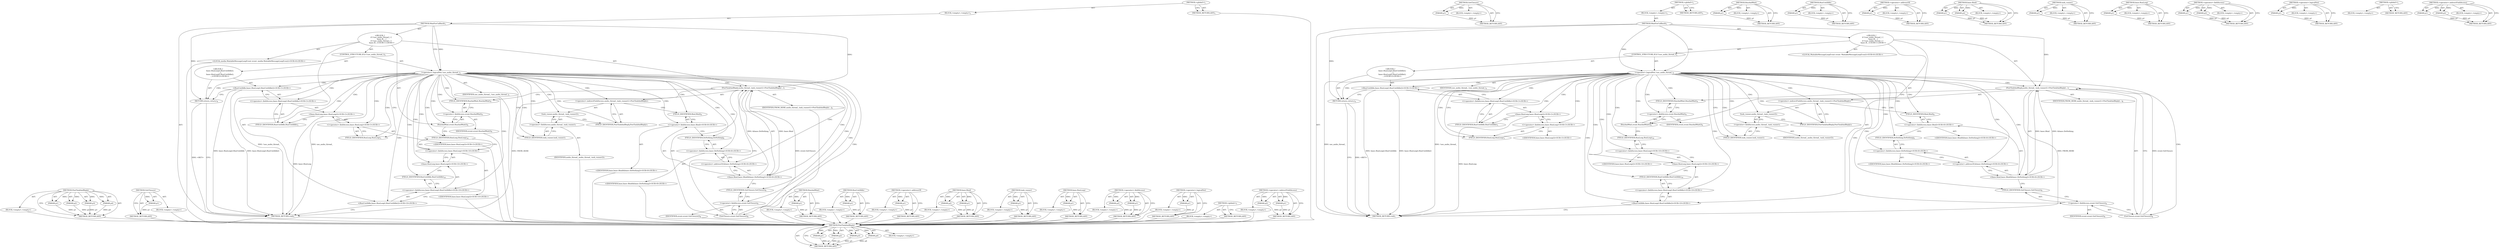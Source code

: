 digraph "&lt;operator&gt;.indirectFieldAccess" {
vulnerable_90 [label=<(METHOD,PostTaskAndReply)>];
vulnerable_91 [label=<(PARAM,p1)>];
vulnerable_92 [label=<(PARAM,p2)>];
vulnerable_93 [label=<(PARAM,p3)>];
vulnerable_94 [label=<(PARAM,p4)>];
vulnerable_95 [label=<(BLOCK,&lt;empty&gt;,&lt;empty&gt;)>];
vulnerable_96 [label=<(METHOD_RETURN,ANY)>];
vulnerable_115 [label=<(METHOD,GetClosure)>];
vulnerable_116 [label=<(PARAM,p1)>];
vulnerable_117 [label=<(BLOCK,&lt;empty&gt;,&lt;empty&gt;)>];
vulnerable_118 [label=<(METHOD_RETURN,ANY)>];
vulnerable_6 [label=<(METHOD,&lt;global&gt;)<SUB>1</SUB>>];
vulnerable_7 [label=<(BLOCK,&lt;empty&gt;,&lt;empty&gt;)<SUB>1</SUB>>];
vulnerable_8 [label=<(METHOD,WaitForCallback)<SUB>1</SUB>>];
vulnerable_9 [label="<(BLOCK,{
     if (!use_audio_thread_) {
       base::R...,{
     if (!use_audio_thread_) {
       base::R...)<SUB>1</SUB>>"];
vulnerable_10 [label=<(CONTROL_STRUCTURE,IF,if (!use_audio_thread_))<SUB>2</SUB>>];
vulnerable_11 [label=<(&lt;operator&gt;.logicalNot,!use_audio_thread_)<SUB>2</SUB>>];
vulnerable_12 [label=<(IDENTIFIER,use_audio_thread_,!use_audio_thread_)<SUB>2</SUB>>];
vulnerable_13 [label="<(BLOCK,{
       base::RunLoop().RunUntilIdle();
      ...,{
       base::RunLoop().RunUntilIdle();
      ...)<SUB>2</SUB>>"];
vulnerable_14 [label="<(RunUntilIdle,base::RunLoop().RunUntilIdle())<SUB>3</SUB>>"];
vulnerable_15 [label="<(&lt;operator&gt;.fieldAccess,base::RunLoop().RunUntilIdle)<SUB>3</SUB>>"];
vulnerable_16 [label="<(base.RunLoop,base::RunLoop())<SUB>3</SUB>>"];
vulnerable_17 [label="<(&lt;operator&gt;.fieldAccess,base::RunLoop)<SUB>3</SUB>>"];
vulnerable_18 [label="<(IDENTIFIER,base,base::RunLoop())<SUB>3</SUB>>"];
vulnerable_19 [label=<(FIELD_IDENTIFIER,RunLoop,RunLoop)<SUB>3</SUB>>];
vulnerable_20 [label=<(FIELD_IDENTIFIER,RunUntilIdle,RunUntilIdle)<SUB>3</SUB>>];
vulnerable_21 [label=<(RETURN,return;,return;)<SUB>4</SUB>>];
vulnerable_22 [label="<(LOCAL,media.WaitableMessageLoopEvent event: media.WaitableMessageLoopEvent)<SUB>6</SUB>>"];
vulnerable_23 [label=<(PostTaskAndReply,audio_thread_.task_runner()-&gt;PostTaskAndReply(
...)<SUB>7</SUB>>];
vulnerable_24 [label=<(&lt;operator&gt;.indirectFieldAccess,audio_thread_.task_runner()-&gt;PostTaskAndReply)<SUB>7</SUB>>];
vulnerable_25 [label=<(task_runner,audio_thread_.task_runner())<SUB>7</SUB>>];
vulnerable_26 [label=<(&lt;operator&gt;.fieldAccess,audio_thread_.task_runner)<SUB>7</SUB>>];
vulnerable_27 [label=<(IDENTIFIER,audio_thread_,audio_thread_.task_runner())<SUB>7</SUB>>];
vulnerable_28 [label=<(FIELD_IDENTIFIER,task_runner,task_runner)<SUB>7</SUB>>];
vulnerable_29 [label=<(FIELD_IDENTIFIER,PostTaskAndReply,PostTaskAndReply)<SUB>7</SUB>>];
vulnerable_30 [label=<(IDENTIFIER,FROM_HERE,audio_thread_.task_runner()-&gt;PostTaskAndReply(
...)<SUB>8</SUB>>];
vulnerable_31 [label="<(base.Bind,base::Bind(&amp;base::DoNothing))<SUB>8</SUB>>"];
vulnerable_32 [label="<(&lt;operator&gt;.fieldAccess,base::Bind)<SUB>8</SUB>>"];
vulnerable_33 [label="<(IDENTIFIER,base,base::Bind(&amp;base::DoNothing))<SUB>8</SUB>>"];
vulnerable_34 [label=<(FIELD_IDENTIFIER,Bind,Bind)<SUB>8</SUB>>];
vulnerable_35 [label="<(&lt;operator&gt;.addressOf,&amp;base::DoNothing)<SUB>8</SUB>>"];
vulnerable_36 [label="<(&lt;operator&gt;.fieldAccess,base::DoNothing)<SUB>8</SUB>>"];
vulnerable_37 [label="<(IDENTIFIER,base,base::Bind(&amp;base::DoNothing))<SUB>8</SUB>>"];
vulnerable_38 [label=<(FIELD_IDENTIFIER,DoNothing,DoNothing)<SUB>8</SUB>>];
vulnerable_39 [label=<(GetClosure,event.GetClosure())<SUB>8</SUB>>];
vulnerable_40 [label=<(&lt;operator&gt;.fieldAccess,event.GetClosure)<SUB>8</SUB>>];
vulnerable_41 [label=<(IDENTIFIER,event,event.GetClosure())<SUB>8</SUB>>];
vulnerable_42 [label=<(FIELD_IDENTIFIER,GetClosure,GetClosure)<SUB>8</SUB>>];
vulnerable_43 [label=<(RunAndWait,event.RunAndWait())<SUB>9</SUB>>];
vulnerable_44 [label=<(&lt;operator&gt;.fieldAccess,event.RunAndWait)<SUB>9</SUB>>];
vulnerable_45 [label=<(IDENTIFIER,event,event.RunAndWait())<SUB>9</SUB>>];
vulnerable_46 [label=<(FIELD_IDENTIFIER,RunAndWait,RunAndWait)<SUB>9</SUB>>];
vulnerable_47 [label="<(RunUntilIdle,base::RunLoop().RunUntilIdle())<SUB>10</SUB>>"];
vulnerable_48 [label="<(&lt;operator&gt;.fieldAccess,base::RunLoop().RunUntilIdle)<SUB>10</SUB>>"];
vulnerable_49 [label="<(base.RunLoop,base::RunLoop())<SUB>10</SUB>>"];
vulnerable_50 [label="<(&lt;operator&gt;.fieldAccess,base::RunLoop)<SUB>10</SUB>>"];
vulnerable_51 [label="<(IDENTIFIER,base,base::RunLoop())<SUB>10</SUB>>"];
vulnerable_52 [label=<(FIELD_IDENTIFIER,RunLoop,RunLoop)<SUB>10</SUB>>];
vulnerable_53 [label=<(FIELD_IDENTIFIER,RunUntilIdle,RunUntilIdle)<SUB>10</SUB>>];
vulnerable_54 [label=<(METHOD_RETURN,void)<SUB>1</SUB>>];
vulnerable_56 [label=<(METHOD_RETURN,ANY)<SUB>1</SUB>>];
vulnerable_119 [label=<(METHOD,RunAndWait)>];
vulnerable_120 [label=<(PARAM,p1)>];
vulnerable_121 [label=<(BLOCK,&lt;empty&gt;,&lt;empty&gt;)>];
vulnerable_122 [label=<(METHOD_RETURN,ANY)>];
vulnerable_77 [label=<(METHOD,RunUntilIdle)>];
vulnerable_78 [label=<(PARAM,p1)>];
vulnerable_79 [label=<(BLOCK,&lt;empty&gt;,&lt;empty&gt;)>];
vulnerable_80 [label=<(METHOD_RETURN,ANY)>];
vulnerable_111 [label=<(METHOD,&lt;operator&gt;.addressOf)>];
vulnerable_112 [label=<(PARAM,p1)>];
vulnerable_113 [label=<(BLOCK,&lt;empty&gt;,&lt;empty&gt;)>];
vulnerable_114 [label=<(METHOD_RETURN,ANY)>];
vulnerable_106 [label=<(METHOD,base.Bind)>];
vulnerable_107 [label=<(PARAM,p1)>];
vulnerable_108 [label=<(PARAM,p2)>];
vulnerable_109 [label=<(BLOCK,&lt;empty&gt;,&lt;empty&gt;)>];
vulnerable_110 [label=<(METHOD_RETURN,ANY)>];
vulnerable_102 [label=<(METHOD,task_runner)>];
vulnerable_103 [label=<(PARAM,p1)>];
vulnerable_104 [label=<(BLOCK,&lt;empty&gt;,&lt;empty&gt;)>];
vulnerable_105 [label=<(METHOD_RETURN,ANY)>];
vulnerable_86 [label=<(METHOD,base.RunLoop)>];
vulnerable_87 [label=<(PARAM,p1)>];
vulnerable_88 [label=<(BLOCK,&lt;empty&gt;,&lt;empty&gt;)>];
vulnerable_89 [label=<(METHOD_RETURN,ANY)>];
vulnerable_81 [label=<(METHOD,&lt;operator&gt;.fieldAccess)>];
vulnerable_82 [label=<(PARAM,p1)>];
vulnerable_83 [label=<(PARAM,p2)>];
vulnerable_84 [label=<(BLOCK,&lt;empty&gt;,&lt;empty&gt;)>];
vulnerable_85 [label=<(METHOD_RETURN,ANY)>];
vulnerable_73 [label=<(METHOD,&lt;operator&gt;.logicalNot)>];
vulnerable_74 [label=<(PARAM,p1)>];
vulnerable_75 [label=<(BLOCK,&lt;empty&gt;,&lt;empty&gt;)>];
vulnerable_76 [label=<(METHOD_RETURN,ANY)>];
vulnerable_67 [label=<(METHOD,&lt;global&gt;)<SUB>1</SUB>>];
vulnerable_68 [label=<(BLOCK,&lt;empty&gt;,&lt;empty&gt;)>];
vulnerable_69 [label=<(METHOD_RETURN,ANY)>];
vulnerable_97 [label=<(METHOD,&lt;operator&gt;.indirectFieldAccess)>];
vulnerable_98 [label=<(PARAM,p1)>];
vulnerable_99 [label=<(PARAM,p2)>];
vulnerable_100 [label=<(BLOCK,&lt;empty&gt;,&lt;empty&gt;)>];
vulnerable_101 [label=<(METHOD_RETURN,ANY)>];
fixed_90 [label=<(METHOD,PostTaskAndReply)>];
fixed_91 [label=<(PARAM,p1)>];
fixed_92 [label=<(PARAM,p2)>];
fixed_93 [label=<(PARAM,p3)>];
fixed_94 [label=<(PARAM,p4)>];
fixed_95 [label=<(BLOCK,&lt;empty&gt;,&lt;empty&gt;)>];
fixed_96 [label=<(METHOD_RETURN,ANY)>];
fixed_115 [label=<(METHOD,GetClosure)>];
fixed_116 [label=<(PARAM,p1)>];
fixed_117 [label=<(BLOCK,&lt;empty&gt;,&lt;empty&gt;)>];
fixed_118 [label=<(METHOD_RETURN,ANY)>];
fixed_6 [label=<(METHOD,&lt;global&gt;)<SUB>1</SUB>>];
fixed_7 [label=<(BLOCK,&lt;empty&gt;,&lt;empty&gt;)<SUB>1</SUB>>];
fixed_8 [label=<(METHOD,WaitForCallback)<SUB>1</SUB>>];
fixed_9 [label="<(BLOCK,{
     if (!use_audio_thread_) {
       base::R...,{
     if (!use_audio_thread_) {
       base::R...)<SUB>1</SUB>>"];
fixed_10 [label=<(CONTROL_STRUCTURE,IF,if (!use_audio_thread_))<SUB>2</SUB>>];
fixed_11 [label=<(&lt;operator&gt;.logicalNot,!use_audio_thread_)<SUB>2</SUB>>];
fixed_12 [label=<(IDENTIFIER,use_audio_thread_,!use_audio_thread_)<SUB>2</SUB>>];
fixed_13 [label="<(BLOCK,{
       base::RunLoop().RunUntilIdle();
      ...,{
       base::RunLoop().RunUntilIdle();
      ...)<SUB>2</SUB>>"];
fixed_14 [label="<(RunUntilIdle,base::RunLoop().RunUntilIdle())<SUB>3</SUB>>"];
fixed_15 [label="<(&lt;operator&gt;.fieldAccess,base::RunLoop().RunUntilIdle)<SUB>3</SUB>>"];
fixed_16 [label="<(base.RunLoop,base::RunLoop())<SUB>3</SUB>>"];
fixed_17 [label="<(&lt;operator&gt;.fieldAccess,base::RunLoop)<SUB>3</SUB>>"];
fixed_18 [label="<(IDENTIFIER,base,base::RunLoop())<SUB>3</SUB>>"];
fixed_19 [label=<(FIELD_IDENTIFIER,RunLoop,RunLoop)<SUB>3</SUB>>];
fixed_20 [label=<(FIELD_IDENTIFIER,RunUntilIdle,RunUntilIdle)<SUB>3</SUB>>];
fixed_21 [label=<(RETURN,return;,return;)<SUB>4</SUB>>];
fixed_22 [label="<(LOCAL,WaitableMessageLoopEvent event: WaitableMessageLoopEvent)<SUB>6</SUB>>"];
fixed_23 [label=<(PostTaskAndReply,audio_thread_.task_runner()-&gt;PostTaskAndReply(
...)<SUB>7</SUB>>];
fixed_24 [label=<(&lt;operator&gt;.indirectFieldAccess,audio_thread_.task_runner()-&gt;PostTaskAndReply)<SUB>7</SUB>>];
fixed_25 [label=<(task_runner,audio_thread_.task_runner())<SUB>7</SUB>>];
fixed_26 [label=<(&lt;operator&gt;.fieldAccess,audio_thread_.task_runner)<SUB>7</SUB>>];
fixed_27 [label=<(IDENTIFIER,audio_thread_,audio_thread_.task_runner())<SUB>7</SUB>>];
fixed_28 [label=<(FIELD_IDENTIFIER,task_runner,task_runner)<SUB>7</SUB>>];
fixed_29 [label=<(FIELD_IDENTIFIER,PostTaskAndReply,PostTaskAndReply)<SUB>7</SUB>>];
fixed_30 [label=<(IDENTIFIER,FROM_HERE,audio_thread_.task_runner()-&gt;PostTaskAndReply(
...)<SUB>8</SUB>>];
fixed_31 [label="<(base.Bind,base::Bind(&amp;base::DoNothing))<SUB>8</SUB>>"];
fixed_32 [label="<(&lt;operator&gt;.fieldAccess,base::Bind)<SUB>8</SUB>>"];
fixed_33 [label="<(IDENTIFIER,base,base::Bind(&amp;base::DoNothing))<SUB>8</SUB>>"];
fixed_34 [label=<(FIELD_IDENTIFIER,Bind,Bind)<SUB>8</SUB>>];
fixed_35 [label="<(&lt;operator&gt;.addressOf,&amp;base::DoNothing)<SUB>8</SUB>>"];
fixed_36 [label="<(&lt;operator&gt;.fieldAccess,base::DoNothing)<SUB>8</SUB>>"];
fixed_37 [label="<(IDENTIFIER,base,base::Bind(&amp;base::DoNothing))<SUB>8</SUB>>"];
fixed_38 [label=<(FIELD_IDENTIFIER,DoNothing,DoNothing)<SUB>8</SUB>>];
fixed_39 [label=<(GetClosure,event.GetClosure())<SUB>8</SUB>>];
fixed_40 [label=<(&lt;operator&gt;.fieldAccess,event.GetClosure)<SUB>8</SUB>>];
fixed_41 [label=<(IDENTIFIER,event,event.GetClosure())<SUB>8</SUB>>];
fixed_42 [label=<(FIELD_IDENTIFIER,GetClosure,GetClosure)<SUB>8</SUB>>];
fixed_43 [label=<(RunAndWait,event.RunAndWait())<SUB>9</SUB>>];
fixed_44 [label=<(&lt;operator&gt;.fieldAccess,event.RunAndWait)<SUB>9</SUB>>];
fixed_45 [label=<(IDENTIFIER,event,event.RunAndWait())<SUB>9</SUB>>];
fixed_46 [label=<(FIELD_IDENTIFIER,RunAndWait,RunAndWait)<SUB>9</SUB>>];
fixed_47 [label="<(RunUntilIdle,base::RunLoop().RunUntilIdle())<SUB>10</SUB>>"];
fixed_48 [label="<(&lt;operator&gt;.fieldAccess,base::RunLoop().RunUntilIdle)<SUB>10</SUB>>"];
fixed_49 [label="<(base.RunLoop,base::RunLoop())<SUB>10</SUB>>"];
fixed_50 [label="<(&lt;operator&gt;.fieldAccess,base::RunLoop)<SUB>10</SUB>>"];
fixed_51 [label="<(IDENTIFIER,base,base::RunLoop())<SUB>10</SUB>>"];
fixed_52 [label=<(FIELD_IDENTIFIER,RunLoop,RunLoop)<SUB>10</SUB>>];
fixed_53 [label=<(FIELD_IDENTIFIER,RunUntilIdle,RunUntilIdle)<SUB>10</SUB>>];
fixed_54 [label=<(METHOD_RETURN,void)<SUB>1</SUB>>];
fixed_56 [label=<(METHOD_RETURN,ANY)<SUB>1</SUB>>];
fixed_119 [label=<(METHOD,RunAndWait)>];
fixed_120 [label=<(PARAM,p1)>];
fixed_121 [label=<(BLOCK,&lt;empty&gt;,&lt;empty&gt;)>];
fixed_122 [label=<(METHOD_RETURN,ANY)>];
fixed_77 [label=<(METHOD,RunUntilIdle)>];
fixed_78 [label=<(PARAM,p1)>];
fixed_79 [label=<(BLOCK,&lt;empty&gt;,&lt;empty&gt;)>];
fixed_80 [label=<(METHOD_RETURN,ANY)>];
fixed_111 [label=<(METHOD,&lt;operator&gt;.addressOf)>];
fixed_112 [label=<(PARAM,p1)>];
fixed_113 [label=<(BLOCK,&lt;empty&gt;,&lt;empty&gt;)>];
fixed_114 [label=<(METHOD_RETURN,ANY)>];
fixed_106 [label=<(METHOD,base.Bind)>];
fixed_107 [label=<(PARAM,p1)>];
fixed_108 [label=<(PARAM,p2)>];
fixed_109 [label=<(BLOCK,&lt;empty&gt;,&lt;empty&gt;)>];
fixed_110 [label=<(METHOD_RETURN,ANY)>];
fixed_102 [label=<(METHOD,task_runner)>];
fixed_103 [label=<(PARAM,p1)>];
fixed_104 [label=<(BLOCK,&lt;empty&gt;,&lt;empty&gt;)>];
fixed_105 [label=<(METHOD_RETURN,ANY)>];
fixed_86 [label=<(METHOD,base.RunLoop)>];
fixed_87 [label=<(PARAM,p1)>];
fixed_88 [label=<(BLOCK,&lt;empty&gt;,&lt;empty&gt;)>];
fixed_89 [label=<(METHOD_RETURN,ANY)>];
fixed_81 [label=<(METHOD,&lt;operator&gt;.fieldAccess)>];
fixed_82 [label=<(PARAM,p1)>];
fixed_83 [label=<(PARAM,p2)>];
fixed_84 [label=<(BLOCK,&lt;empty&gt;,&lt;empty&gt;)>];
fixed_85 [label=<(METHOD_RETURN,ANY)>];
fixed_73 [label=<(METHOD,&lt;operator&gt;.logicalNot)>];
fixed_74 [label=<(PARAM,p1)>];
fixed_75 [label=<(BLOCK,&lt;empty&gt;,&lt;empty&gt;)>];
fixed_76 [label=<(METHOD_RETURN,ANY)>];
fixed_67 [label=<(METHOD,&lt;global&gt;)<SUB>1</SUB>>];
fixed_68 [label=<(BLOCK,&lt;empty&gt;,&lt;empty&gt;)>];
fixed_69 [label=<(METHOD_RETURN,ANY)>];
fixed_97 [label=<(METHOD,&lt;operator&gt;.indirectFieldAccess)>];
fixed_98 [label=<(PARAM,p1)>];
fixed_99 [label=<(PARAM,p2)>];
fixed_100 [label=<(BLOCK,&lt;empty&gt;,&lt;empty&gt;)>];
fixed_101 [label=<(METHOD_RETURN,ANY)>];
vulnerable_90 -> vulnerable_91  [key=0, label="AST: "];
vulnerable_90 -> vulnerable_91  [key=1, label="DDG: "];
vulnerable_90 -> vulnerable_95  [key=0, label="AST: "];
vulnerable_90 -> vulnerable_92  [key=0, label="AST: "];
vulnerable_90 -> vulnerable_92  [key=1, label="DDG: "];
vulnerable_90 -> vulnerable_96  [key=0, label="AST: "];
vulnerable_90 -> vulnerable_96  [key=1, label="CFG: "];
vulnerable_90 -> vulnerable_93  [key=0, label="AST: "];
vulnerable_90 -> vulnerable_93  [key=1, label="DDG: "];
vulnerable_90 -> vulnerable_94  [key=0, label="AST: "];
vulnerable_90 -> vulnerable_94  [key=1, label="DDG: "];
vulnerable_91 -> vulnerable_96  [key=0, label="DDG: p1"];
vulnerable_92 -> vulnerable_96  [key=0, label="DDG: p2"];
vulnerable_93 -> vulnerable_96  [key=0, label="DDG: p3"];
vulnerable_94 -> vulnerable_96  [key=0, label="DDG: p4"];
vulnerable_95 -> fixed_90  [key=0];
vulnerable_96 -> fixed_90  [key=0];
vulnerable_115 -> vulnerable_116  [key=0, label="AST: "];
vulnerable_115 -> vulnerable_116  [key=1, label="DDG: "];
vulnerable_115 -> vulnerable_117  [key=0, label="AST: "];
vulnerable_115 -> vulnerable_118  [key=0, label="AST: "];
vulnerable_115 -> vulnerable_118  [key=1, label="CFG: "];
vulnerable_116 -> vulnerable_118  [key=0, label="DDG: p1"];
vulnerable_117 -> fixed_90  [key=0];
vulnerable_118 -> fixed_90  [key=0];
vulnerable_6 -> vulnerable_7  [key=0, label="AST: "];
vulnerable_6 -> vulnerable_56  [key=0, label="AST: "];
vulnerable_6 -> vulnerable_56  [key=1, label="CFG: "];
vulnerable_7 -> vulnerable_8  [key=0, label="AST: "];
vulnerable_8 -> vulnerable_9  [key=0, label="AST: "];
vulnerable_8 -> vulnerable_54  [key=0, label="AST: "];
vulnerable_8 -> vulnerable_11  [key=0, label="CFG: "];
vulnerable_8 -> vulnerable_11  [key=1, label="DDG: "];
vulnerable_8 -> vulnerable_23  [key=0, label="DDG: "];
vulnerable_8 -> vulnerable_21  [key=0, label="DDG: "];
vulnerable_9 -> vulnerable_10  [key=0, label="AST: "];
vulnerable_9 -> vulnerable_22  [key=0, label="AST: "];
vulnerable_9 -> vulnerable_23  [key=0, label="AST: "];
vulnerable_9 -> vulnerable_43  [key=0, label="AST: "];
vulnerable_9 -> vulnerable_47  [key=0, label="AST: "];
vulnerable_10 -> vulnerable_11  [key=0, label="AST: "];
vulnerable_10 -> vulnerable_13  [key=0, label="AST: "];
vulnerable_11 -> vulnerable_12  [key=0, label="AST: "];
vulnerable_11 -> vulnerable_19  [key=0, label="CFG: "];
vulnerable_11 -> vulnerable_19  [key=1, label="CDG: "];
vulnerable_11 -> vulnerable_28  [key=0, label="CFG: "];
vulnerable_11 -> vulnerable_28  [key=1, label="CDG: "];
vulnerable_11 -> vulnerable_54  [key=0, label="DDG: !use_audio_thread_"];
vulnerable_11 -> vulnerable_54  [key=1, label="DDG: use_audio_thread_"];
vulnerable_11 -> vulnerable_24  [key=0, label="CDG: "];
vulnerable_11 -> vulnerable_16  [key=0, label="CDG: "];
vulnerable_11 -> vulnerable_17  [key=0, label="CDG: "];
vulnerable_11 -> vulnerable_47  [key=0, label="CDG: "];
vulnerable_11 -> vulnerable_15  [key=0, label="CDG: "];
vulnerable_11 -> vulnerable_34  [key=0, label="CDG: "];
vulnerable_11 -> vulnerable_21  [key=0, label="CDG: "];
vulnerable_11 -> vulnerable_48  [key=0, label="CDG: "];
vulnerable_11 -> vulnerable_32  [key=0, label="CDG: "];
vulnerable_11 -> vulnerable_49  [key=0, label="CDG: "];
vulnerable_11 -> vulnerable_14  [key=0, label="CDG: "];
vulnerable_11 -> vulnerable_26  [key=0, label="CDG: "];
vulnerable_11 -> vulnerable_42  [key=0, label="CDG: "];
vulnerable_11 -> vulnerable_23  [key=0, label="CDG: "];
vulnerable_11 -> vulnerable_36  [key=0, label="CDG: "];
vulnerable_11 -> vulnerable_52  [key=0, label="CDG: "];
vulnerable_11 -> vulnerable_46  [key=0, label="CDG: "];
vulnerable_11 -> vulnerable_53  [key=0, label="CDG: "];
vulnerable_11 -> vulnerable_20  [key=0, label="CDG: "];
vulnerable_11 -> vulnerable_38  [key=0, label="CDG: "];
vulnerable_11 -> vulnerable_25  [key=0, label="CDG: "];
vulnerable_11 -> vulnerable_40  [key=0, label="CDG: "];
vulnerable_11 -> vulnerable_29  [key=0, label="CDG: "];
vulnerable_11 -> vulnerable_50  [key=0, label="CDG: "];
vulnerable_11 -> vulnerable_44  [key=0, label="CDG: "];
vulnerable_11 -> vulnerable_35  [key=0, label="CDG: "];
vulnerable_11 -> vulnerable_39  [key=0, label="CDG: "];
vulnerable_11 -> vulnerable_31  [key=0, label="CDG: "];
vulnerable_11 -> vulnerable_43  [key=0, label="CDG: "];
vulnerable_12 -> fixed_90  [key=0];
vulnerable_13 -> vulnerable_14  [key=0, label="AST: "];
vulnerable_13 -> vulnerable_21  [key=0, label="AST: "];
vulnerable_14 -> vulnerable_15  [key=0, label="AST: "];
vulnerable_14 -> vulnerable_21  [key=0, label="CFG: "];
vulnerable_14 -> vulnerable_54  [key=0, label="DDG: base::RunLoop().RunUntilIdle"];
vulnerable_14 -> vulnerable_54  [key=1, label="DDG: base::RunLoop().RunUntilIdle()"];
vulnerable_15 -> vulnerable_16  [key=0, label="AST: "];
vulnerable_15 -> vulnerable_20  [key=0, label="AST: "];
vulnerable_15 -> vulnerable_14  [key=0, label="CFG: "];
vulnerable_16 -> vulnerable_17  [key=0, label="AST: "];
vulnerable_16 -> vulnerable_20  [key=0, label="CFG: "];
vulnerable_16 -> vulnerable_54  [key=0, label="DDG: base::RunLoop"];
vulnerable_17 -> vulnerable_18  [key=0, label="AST: "];
vulnerable_17 -> vulnerable_19  [key=0, label="AST: "];
vulnerable_17 -> vulnerable_16  [key=0, label="CFG: "];
vulnerable_18 -> fixed_90  [key=0];
vulnerable_19 -> vulnerable_17  [key=0, label="CFG: "];
vulnerable_20 -> vulnerable_15  [key=0, label="CFG: "];
vulnerable_21 -> vulnerable_54  [key=0, label="CFG: "];
vulnerable_21 -> vulnerable_54  [key=1, label="DDG: &lt;RET&gt;"];
vulnerable_22 -> fixed_90  [key=0];
vulnerable_23 -> vulnerable_24  [key=0, label="AST: "];
vulnerable_23 -> vulnerable_30  [key=0, label="AST: "];
vulnerable_23 -> vulnerable_31  [key=0, label="AST: "];
vulnerable_23 -> vulnerable_39  [key=0, label="AST: "];
vulnerable_23 -> vulnerable_46  [key=0, label="CFG: "];
vulnerable_23 -> vulnerable_54  [key=0, label="DDG: FROM_HERE"];
vulnerable_24 -> vulnerable_25  [key=0, label="AST: "];
vulnerable_24 -> vulnerable_29  [key=0, label="AST: "];
vulnerable_24 -> vulnerable_34  [key=0, label="CFG: "];
vulnerable_25 -> vulnerable_26  [key=0, label="AST: "];
vulnerable_25 -> vulnerable_29  [key=0, label="CFG: "];
vulnerable_26 -> vulnerable_27  [key=0, label="AST: "];
vulnerable_26 -> vulnerable_28  [key=0, label="AST: "];
vulnerable_26 -> vulnerable_25  [key=0, label="CFG: "];
vulnerable_27 -> fixed_90  [key=0];
vulnerable_28 -> vulnerable_26  [key=0, label="CFG: "];
vulnerable_29 -> vulnerable_24  [key=0, label="CFG: "];
vulnerable_30 -> fixed_90  [key=0];
vulnerable_31 -> vulnerable_32  [key=0, label="AST: "];
vulnerable_31 -> vulnerable_35  [key=0, label="AST: "];
vulnerable_31 -> vulnerable_42  [key=0, label="CFG: "];
vulnerable_31 -> vulnerable_23  [key=0, label="DDG: base::Bind"];
vulnerable_31 -> vulnerable_23  [key=1, label="DDG: &amp;base::DoNothing"];
vulnerable_32 -> vulnerable_33  [key=0, label="AST: "];
vulnerable_32 -> vulnerable_34  [key=0, label="AST: "];
vulnerable_32 -> vulnerable_38  [key=0, label="CFG: "];
vulnerable_33 -> fixed_90  [key=0];
vulnerable_34 -> vulnerable_32  [key=0, label="CFG: "];
vulnerable_35 -> vulnerable_36  [key=0, label="AST: "];
vulnerable_35 -> vulnerable_31  [key=0, label="CFG: "];
vulnerable_36 -> vulnerable_37  [key=0, label="AST: "];
vulnerable_36 -> vulnerable_38  [key=0, label="AST: "];
vulnerable_36 -> vulnerable_35  [key=0, label="CFG: "];
vulnerable_37 -> fixed_90  [key=0];
vulnerable_38 -> vulnerable_36  [key=0, label="CFG: "];
vulnerable_39 -> vulnerable_40  [key=0, label="AST: "];
vulnerable_39 -> vulnerable_23  [key=0, label="CFG: "];
vulnerable_39 -> vulnerable_23  [key=1, label="DDG: event.GetClosure"];
vulnerable_40 -> vulnerable_41  [key=0, label="AST: "];
vulnerable_40 -> vulnerable_42  [key=0, label="AST: "];
vulnerable_40 -> vulnerable_39  [key=0, label="CFG: "];
vulnerable_41 -> fixed_90  [key=0];
vulnerable_42 -> vulnerable_40  [key=0, label="CFG: "];
vulnerable_43 -> vulnerable_44  [key=0, label="AST: "];
vulnerable_43 -> vulnerable_52  [key=0, label="CFG: "];
vulnerable_44 -> vulnerable_45  [key=0, label="AST: "];
vulnerable_44 -> vulnerable_46  [key=0, label="AST: "];
vulnerable_44 -> vulnerable_43  [key=0, label="CFG: "];
vulnerable_45 -> fixed_90  [key=0];
vulnerable_46 -> vulnerable_44  [key=0, label="CFG: "];
vulnerable_47 -> vulnerable_48  [key=0, label="AST: "];
vulnerable_47 -> vulnerable_54  [key=0, label="CFG: "];
vulnerable_48 -> vulnerable_49  [key=0, label="AST: "];
vulnerable_48 -> vulnerable_53  [key=0, label="AST: "];
vulnerable_48 -> vulnerable_47  [key=0, label="CFG: "];
vulnerable_49 -> vulnerable_50  [key=0, label="AST: "];
vulnerable_49 -> vulnerable_53  [key=0, label="CFG: "];
vulnerable_50 -> vulnerable_51  [key=0, label="AST: "];
vulnerable_50 -> vulnerable_52  [key=0, label="AST: "];
vulnerable_50 -> vulnerable_49  [key=0, label="CFG: "];
vulnerable_51 -> fixed_90  [key=0];
vulnerable_52 -> vulnerable_50  [key=0, label="CFG: "];
vulnerable_53 -> vulnerable_48  [key=0, label="CFG: "];
vulnerable_54 -> fixed_90  [key=0];
vulnerable_56 -> fixed_90  [key=0];
vulnerable_119 -> vulnerable_120  [key=0, label="AST: "];
vulnerable_119 -> vulnerable_120  [key=1, label="DDG: "];
vulnerable_119 -> vulnerable_121  [key=0, label="AST: "];
vulnerable_119 -> vulnerable_122  [key=0, label="AST: "];
vulnerable_119 -> vulnerable_122  [key=1, label="CFG: "];
vulnerable_120 -> vulnerable_122  [key=0, label="DDG: p1"];
vulnerable_121 -> fixed_90  [key=0];
vulnerable_122 -> fixed_90  [key=0];
vulnerable_77 -> vulnerable_78  [key=0, label="AST: "];
vulnerable_77 -> vulnerable_78  [key=1, label="DDG: "];
vulnerable_77 -> vulnerable_79  [key=0, label="AST: "];
vulnerable_77 -> vulnerable_80  [key=0, label="AST: "];
vulnerable_77 -> vulnerable_80  [key=1, label="CFG: "];
vulnerable_78 -> vulnerable_80  [key=0, label="DDG: p1"];
vulnerable_79 -> fixed_90  [key=0];
vulnerable_80 -> fixed_90  [key=0];
vulnerable_111 -> vulnerable_112  [key=0, label="AST: "];
vulnerable_111 -> vulnerable_112  [key=1, label="DDG: "];
vulnerable_111 -> vulnerable_113  [key=0, label="AST: "];
vulnerable_111 -> vulnerable_114  [key=0, label="AST: "];
vulnerable_111 -> vulnerable_114  [key=1, label="CFG: "];
vulnerable_112 -> vulnerable_114  [key=0, label="DDG: p1"];
vulnerable_113 -> fixed_90  [key=0];
vulnerable_114 -> fixed_90  [key=0];
vulnerable_106 -> vulnerable_107  [key=0, label="AST: "];
vulnerable_106 -> vulnerable_107  [key=1, label="DDG: "];
vulnerable_106 -> vulnerable_109  [key=0, label="AST: "];
vulnerable_106 -> vulnerable_108  [key=0, label="AST: "];
vulnerable_106 -> vulnerable_108  [key=1, label="DDG: "];
vulnerable_106 -> vulnerable_110  [key=0, label="AST: "];
vulnerable_106 -> vulnerable_110  [key=1, label="CFG: "];
vulnerable_107 -> vulnerable_110  [key=0, label="DDG: p1"];
vulnerable_108 -> vulnerable_110  [key=0, label="DDG: p2"];
vulnerable_109 -> fixed_90  [key=0];
vulnerable_110 -> fixed_90  [key=0];
vulnerable_102 -> vulnerable_103  [key=0, label="AST: "];
vulnerable_102 -> vulnerable_103  [key=1, label="DDG: "];
vulnerable_102 -> vulnerable_104  [key=0, label="AST: "];
vulnerable_102 -> vulnerable_105  [key=0, label="AST: "];
vulnerable_102 -> vulnerable_105  [key=1, label="CFG: "];
vulnerable_103 -> vulnerable_105  [key=0, label="DDG: p1"];
vulnerable_104 -> fixed_90  [key=0];
vulnerable_105 -> fixed_90  [key=0];
vulnerable_86 -> vulnerable_87  [key=0, label="AST: "];
vulnerable_86 -> vulnerable_87  [key=1, label="DDG: "];
vulnerable_86 -> vulnerable_88  [key=0, label="AST: "];
vulnerable_86 -> vulnerable_89  [key=0, label="AST: "];
vulnerable_86 -> vulnerable_89  [key=1, label="CFG: "];
vulnerable_87 -> vulnerable_89  [key=0, label="DDG: p1"];
vulnerable_88 -> fixed_90  [key=0];
vulnerable_89 -> fixed_90  [key=0];
vulnerable_81 -> vulnerable_82  [key=0, label="AST: "];
vulnerable_81 -> vulnerable_82  [key=1, label="DDG: "];
vulnerable_81 -> vulnerable_84  [key=0, label="AST: "];
vulnerable_81 -> vulnerable_83  [key=0, label="AST: "];
vulnerable_81 -> vulnerable_83  [key=1, label="DDG: "];
vulnerable_81 -> vulnerable_85  [key=0, label="AST: "];
vulnerable_81 -> vulnerable_85  [key=1, label="CFG: "];
vulnerable_82 -> vulnerable_85  [key=0, label="DDG: p1"];
vulnerable_83 -> vulnerable_85  [key=0, label="DDG: p2"];
vulnerable_84 -> fixed_90  [key=0];
vulnerable_85 -> fixed_90  [key=0];
vulnerable_73 -> vulnerable_74  [key=0, label="AST: "];
vulnerable_73 -> vulnerable_74  [key=1, label="DDG: "];
vulnerable_73 -> vulnerable_75  [key=0, label="AST: "];
vulnerable_73 -> vulnerable_76  [key=0, label="AST: "];
vulnerable_73 -> vulnerable_76  [key=1, label="CFG: "];
vulnerable_74 -> vulnerable_76  [key=0, label="DDG: p1"];
vulnerable_75 -> fixed_90  [key=0];
vulnerable_76 -> fixed_90  [key=0];
vulnerable_67 -> vulnerable_68  [key=0, label="AST: "];
vulnerable_67 -> vulnerable_69  [key=0, label="AST: "];
vulnerable_67 -> vulnerable_69  [key=1, label="CFG: "];
vulnerable_68 -> fixed_90  [key=0];
vulnerable_69 -> fixed_90  [key=0];
vulnerable_97 -> vulnerable_98  [key=0, label="AST: "];
vulnerable_97 -> vulnerable_98  [key=1, label="DDG: "];
vulnerable_97 -> vulnerable_100  [key=0, label="AST: "];
vulnerable_97 -> vulnerable_99  [key=0, label="AST: "];
vulnerable_97 -> vulnerable_99  [key=1, label="DDG: "];
vulnerable_97 -> vulnerable_101  [key=0, label="AST: "];
vulnerable_97 -> vulnerable_101  [key=1, label="CFG: "];
vulnerable_98 -> vulnerable_101  [key=0, label="DDG: p1"];
vulnerable_99 -> vulnerable_101  [key=0, label="DDG: p2"];
vulnerable_100 -> fixed_90  [key=0];
vulnerable_101 -> fixed_90  [key=0];
fixed_90 -> fixed_91  [key=0, label="AST: "];
fixed_90 -> fixed_91  [key=1, label="DDG: "];
fixed_90 -> fixed_95  [key=0, label="AST: "];
fixed_90 -> fixed_92  [key=0, label="AST: "];
fixed_90 -> fixed_92  [key=1, label="DDG: "];
fixed_90 -> fixed_96  [key=0, label="AST: "];
fixed_90 -> fixed_96  [key=1, label="CFG: "];
fixed_90 -> fixed_93  [key=0, label="AST: "];
fixed_90 -> fixed_93  [key=1, label="DDG: "];
fixed_90 -> fixed_94  [key=0, label="AST: "];
fixed_90 -> fixed_94  [key=1, label="DDG: "];
fixed_91 -> fixed_96  [key=0, label="DDG: p1"];
fixed_92 -> fixed_96  [key=0, label="DDG: p2"];
fixed_93 -> fixed_96  [key=0, label="DDG: p3"];
fixed_94 -> fixed_96  [key=0, label="DDG: p4"];
fixed_115 -> fixed_116  [key=0, label="AST: "];
fixed_115 -> fixed_116  [key=1, label="DDG: "];
fixed_115 -> fixed_117  [key=0, label="AST: "];
fixed_115 -> fixed_118  [key=0, label="AST: "];
fixed_115 -> fixed_118  [key=1, label="CFG: "];
fixed_116 -> fixed_118  [key=0, label="DDG: p1"];
fixed_6 -> fixed_7  [key=0, label="AST: "];
fixed_6 -> fixed_56  [key=0, label="AST: "];
fixed_6 -> fixed_56  [key=1, label="CFG: "];
fixed_7 -> fixed_8  [key=0, label="AST: "];
fixed_8 -> fixed_9  [key=0, label="AST: "];
fixed_8 -> fixed_54  [key=0, label="AST: "];
fixed_8 -> fixed_11  [key=0, label="CFG: "];
fixed_8 -> fixed_11  [key=1, label="DDG: "];
fixed_8 -> fixed_23  [key=0, label="DDG: "];
fixed_8 -> fixed_21  [key=0, label="DDG: "];
fixed_9 -> fixed_10  [key=0, label="AST: "];
fixed_9 -> fixed_22  [key=0, label="AST: "];
fixed_9 -> fixed_23  [key=0, label="AST: "];
fixed_9 -> fixed_43  [key=0, label="AST: "];
fixed_9 -> fixed_47  [key=0, label="AST: "];
fixed_10 -> fixed_11  [key=0, label="AST: "];
fixed_10 -> fixed_13  [key=0, label="AST: "];
fixed_11 -> fixed_12  [key=0, label="AST: "];
fixed_11 -> fixed_19  [key=0, label="CFG: "];
fixed_11 -> fixed_19  [key=1, label="CDG: "];
fixed_11 -> fixed_28  [key=0, label="CFG: "];
fixed_11 -> fixed_28  [key=1, label="CDG: "];
fixed_11 -> fixed_54  [key=0, label="DDG: !use_audio_thread_"];
fixed_11 -> fixed_54  [key=1, label="DDG: use_audio_thread_"];
fixed_11 -> fixed_24  [key=0, label="CDG: "];
fixed_11 -> fixed_16  [key=0, label="CDG: "];
fixed_11 -> fixed_17  [key=0, label="CDG: "];
fixed_11 -> fixed_47  [key=0, label="CDG: "];
fixed_11 -> fixed_15  [key=0, label="CDG: "];
fixed_11 -> fixed_34  [key=0, label="CDG: "];
fixed_11 -> fixed_21  [key=0, label="CDG: "];
fixed_11 -> fixed_48  [key=0, label="CDG: "];
fixed_11 -> fixed_32  [key=0, label="CDG: "];
fixed_11 -> fixed_49  [key=0, label="CDG: "];
fixed_11 -> fixed_14  [key=0, label="CDG: "];
fixed_11 -> fixed_26  [key=0, label="CDG: "];
fixed_11 -> fixed_42  [key=0, label="CDG: "];
fixed_11 -> fixed_23  [key=0, label="CDG: "];
fixed_11 -> fixed_36  [key=0, label="CDG: "];
fixed_11 -> fixed_52  [key=0, label="CDG: "];
fixed_11 -> fixed_46  [key=0, label="CDG: "];
fixed_11 -> fixed_53  [key=0, label="CDG: "];
fixed_11 -> fixed_20  [key=0, label="CDG: "];
fixed_11 -> fixed_38  [key=0, label="CDG: "];
fixed_11 -> fixed_25  [key=0, label="CDG: "];
fixed_11 -> fixed_40  [key=0, label="CDG: "];
fixed_11 -> fixed_29  [key=0, label="CDG: "];
fixed_11 -> fixed_50  [key=0, label="CDG: "];
fixed_11 -> fixed_44  [key=0, label="CDG: "];
fixed_11 -> fixed_35  [key=0, label="CDG: "];
fixed_11 -> fixed_39  [key=0, label="CDG: "];
fixed_11 -> fixed_31  [key=0, label="CDG: "];
fixed_11 -> fixed_43  [key=0, label="CDG: "];
fixed_13 -> fixed_14  [key=0, label="AST: "];
fixed_13 -> fixed_21  [key=0, label="AST: "];
fixed_14 -> fixed_15  [key=0, label="AST: "];
fixed_14 -> fixed_21  [key=0, label="CFG: "];
fixed_14 -> fixed_54  [key=0, label="DDG: base::RunLoop().RunUntilIdle"];
fixed_14 -> fixed_54  [key=1, label="DDG: base::RunLoop().RunUntilIdle()"];
fixed_15 -> fixed_16  [key=0, label="AST: "];
fixed_15 -> fixed_20  [key=0, label="AST: "];
fixed_15 -> fixed_14  [key=0, label="CFG: "];
fixed_16 -> fixed_17  [key=0, label="AST: "];
fixed_16 -> fixed_20  [key=0, label="CFG: "];
fixed_16 -> fixed_54  [key=0, label="DDG: base::RunLoop"];
fixed_17 -> fixed_18  [key=0, label="AST: "];
fixed_17 -> fixed_19  [key=0, label="AST: "];
fixed_17 -> fixed_16  [key=0, label="CFG: "];
fixed_19 -> fixed_17  [key=0, label="CFG: "];
fixed_20 -> fixed_15  [key=0, label="CFG: "];
fixed_21 -> fixed_54  [key=0, label="CFG: "];
fixed_21 -> fixed_54  [key=1, label="DDG: &lt;RET&gt;"];
fixed_23 -> fixed_24  [key=0, label="AST: "];
fixed_23 -> fixed_30  [key=0, label="AST: "];
fixed_23 -> fixed_31  [key=0, label="AST: "];
fixed_23 -> fixed_39  [key=0, label="AST: "];
fixed_23 -> fixed_46  [key=0, label="CFG: "];
fixed_23 -> fixed_54  [key=0, label="DDG: FROM_HERE"];
fixed_24 -> fixed_25  [key=0, label="AST: "];
fixed_24 -> fixed_29  [key=0, label="AST: "];
fixed_24 -> fixed_34  [key=0, label="CFG: "];
fixed_25 -> fixed_26  [key=0, label="AST: "];
fixed_25 -> fixed_29  [key=0, label="CFG: "];
fixed_26 -> fixed_27  [key=0, label="AST: "];
fixed_26 -> fixed_28  [key=0, label="AST: "];
fixed_26 -> fixed_25  [key=0, label="CFG: "];
fixed_28 -> fixed_26  [key=0, label="CFG: "];
fixed_29 -> fixed_24  [key=0, label="CFG: "];
fixed_31 -> fixed_32  [key=0, label="AST: "];
fixed_31 -> fixed_35  [key=0, label="AST: "];
fixed_31 -> fixed_42  [key=0, label="CFG: "];
fixed_31 -> fixed_23  [key=0, label="DDG: base::Bind"];
fixed_31 -> fixed_23  [key=1, label="DDG: &amp;base::DoNothing"];
fixed_32 -> fixed_33  [key=0, label="AST: "];
fixed_32 -> fixed_34  [key=0, label="AST: "];
fixed_32 -> fixed_38  [key=0, label="CFG: "];
fixed_34 -> fixed_32  [key=0, label="CFG: "];
fixed_35 -> fixed_36  [key=0, label="AST: "];
fixed_35 -> fixed_31  [key=0, label="CFG: "];
fixed_36 -> fixed_37  [key=0, label="AST: "];
fixed_36 -> fixed_38  [key=0, label="AST: "];
fixed_36 -> fixed_35  [key=0, label="CFG: "];
fixed_38 -> fixed_36  [key=0, label="CFG: "];
fixed_39 -> fixed_40  [key=0, label="AST: "];
fixed_39 -> fixed_23  [key=0, label="CFG: "];
fixed_39 -> fixed_23  [key=1, label="DDG: event.GetClosure"];
fixed_40 -> fixed_41  [key=0, label="AST: "];
fixed_40 -> fixed_42  [key=0, label="AST: "];
fixed_40 -> fixed_39  [key=0, label="CFG: "];
fixed_42 -> fixed_40  [key=0, label="CFG: "];
fixed_43 -> fixed_44  [key=0, label="AST: "];
fixed_43 -> fixed_52  [key=0, label="CFG: "];
fixed_44 -> fixed_45  [key=0, label="AST: "];
fixed_44 -> fixed_46  [key=0, label="AST: "];
fixed_44 -> fixed_43  [key=0, label="CFG: "];
fixed_46 -> fixed_44  [key=0, label="CFG: "];
fixed_47 -> fixed_48  [key=0, label="AST: "];
fixed_47 -> fixed_54  [key=0, label="CFG: "];
fixed_48 -> fixed_49  [key=0, label="AST: "];
fixed_48 -> fixed_53  [key=0, label="AST: "];
fixed_48 -> fixed_47  [key=0, label="CFG: "];
fixed_49 -> fixed_50  [key=0, label="AST: "];
fixed_49 -> fixed_53  [key=0, label="CFG: "];
fixed_50 -> fixed_51  [key=0, label="AST: "];
fixed_50 -> fixed_52  [key=0, label="AST: "];
fixed_50 -> fixed_49  [key=0, label="CFG: "];
fixed_52 -> fixed_50  [key=0, label="CFG: "];
fixed_53 -> fixed_48  [key=0, label="CFG: "];
fixed_119 -> fixed_120  [key=0, label="AST: "];
fixed_119 -> fixed_120  [key=1, label="DDG: "];
fixed_119 -> fixed_121  [key=0, label="AST: "];
fixed_119 -> fixed_122  [key=0, label="AST: "];
fixed_119 -> fixed_122  [key=1, label="CFG: "];
fixed_120 -> fixed_122  [key=0, label="DDG: p1"];
fixed_77 -> fixed_78  [key=0, label="AST: "];
fixed_77 -> fixed_78  [key=1, label="DDG: "];
fixed_77 -> fixed_79  [key=0, label="AST: "];
fixed_77 -> fixed_80  [key=0, label="AST: "];
fixed_77 -> fixed_80  [key=1, label="CFG: "];
fixed_78 -> fixed_80  [key=0, label="DDG: p1"];
fixed_111 -> fixed_112  [key=0, label="AST: "];
fixed_111 -> fixed_112  [key=1, label="DDG: "];
fixed_111 -> fixed_113  [key=0, label="AST: "];
fixed_111 -> fixed_114  [key=0, label="AST: "];
fixed_111 -> fixed_114  [key=1, label="CFG: "];
fixed_112 -> fixed_114  [key=0, label="DDG: p1"];
fixed_106 -> fixed_107  [key=0, label="AST: "];
fixed_106 -> fixed_107  [key=1, label="DDG: "];
fixed_106 -> fixed_109  [key=0, label="AST: "];
fixed_106 -> fixed_108  [key=0, label="AST: "];
fixed_106 -> fixed_108  [key=1, label="DDG: "];
fixed_106 -> fixed_110  [key=0, label="AST: "];
fixed_106 -> fixed_110  [key=1, label="CFG: "];
fixed_107 -> fixed_110  [key=0, label="DDG: p1"];
fixed_108 -> fixed_110  [key=0, label="DDG: p2"];
fixed_102 -> fixed_103  [key=0, label="AST: "];
fixed_102 -> fixed_103  [key=1, label="DDG: "];
fixed_102 -> fixed_104  [key=0, label="AST: "];
fixed_102 -> fixed_105  [key=0, label="AST: "];
fixed_102 -> fixed_105  [key=1, label="CFG: "];
fixed_103 -> fixed_105  [key=0, label="DDG: p1"];
fixed_86 -> fixed_87  [key=0, label="AST: "];
fixed_86 -> fixed_87  [key=1, label="DDG: "];
fixed_86 -> fixed_88  [key=0, label="AST: "];
fixed_86 -> fixed_89  [key=0, label="AST: "];
fixed_86 -> fixed_89  [key=1, label="CFG: "];
fixed_87 -> fixed_89  [key=0, label="DDG: p1"];
fixed_81 -> fixed_82  [key=0, label="AST: "];
fixed_81 -> fixed_82  [key=1, label="DDG: "];
fixed_81 -> fixed_84  [key=0, label="AST: "];
fixed_81 -> fixed_83  [key=0, label="AST: "];
fixed_81 -> fixed_83  [key=1, label="DDG: "];
fixed_81 -> fixed_85  [key=0, label="AST: "];
fixed_81 -> fixed_85  [key=1, label="CFG: "];
fixed_82 -> fixed_85  [key=0, label="DDG: p1"];
fixed_83 -> fixed_85  [key=0, label="DDG: p2"];
fixed_73 -> fixed_74  [key=0, label="AST: "];
fixed_73 -> fixed_74  [key=1, label="DDG: "];
fixed_73 -> fixed_75  [key=0, label="AST: "];
fixed_73 -> fixed_76  [key=0, label="AST: "];
fixed_73 -> fixed_76  [key=1, label="CFG: "];
fixed_74 -> fixed_76  [key=0, label="DDG: p1"];
fixed_67 -> fixed_68  [key=0, label="AST: "];
fixed_67 -> fixed_69  [key=0, label="AST: "];
fixed_67 -> fixed_69  [key=1, label="CFG: "];
fixed_97 -> fixed_98  [key=0, label="AST: "];
fixed_97 -> fixed_98  [key=1, label="DDG: "];
fixed_97 -> fixed_100  [key=0, label="AST: "];
fixed_97 -> fixed_99  [key=0, label="AST: "];
fixed_97 -> fixed_99  [key=1, label="DDG: "];
fixed_97 -> fixed_101  [key=0, label="AST: "];
fixed_97 -> fixed_101  [key=1, label="CFG: "];
fixed_98 -> fixed_101  [key=0, label="DDG: p1"];
fixed_99 -> fixed_101  [key=0, label="DDG: p2"];
}

